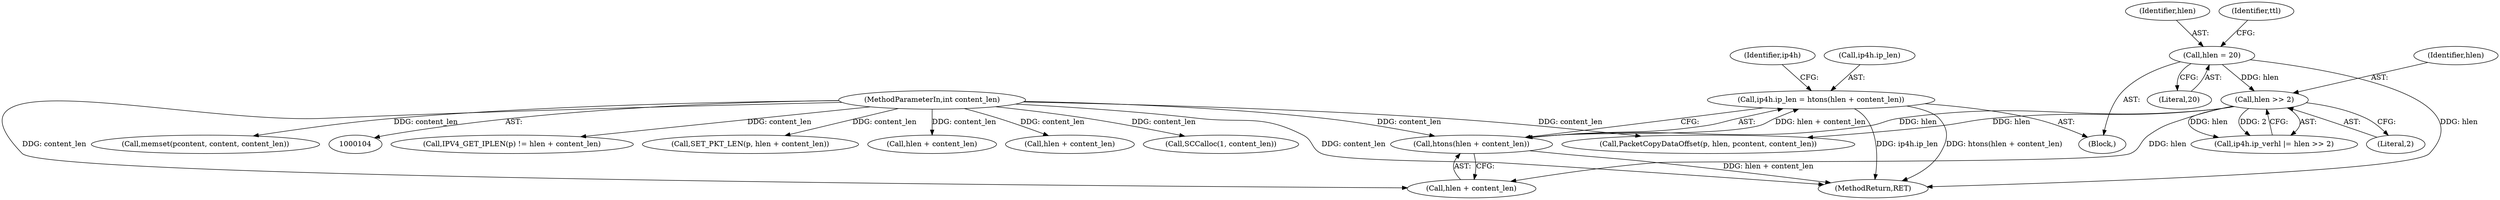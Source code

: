 digraph "1_suricata_4a04f814b15762eb446a5ead4d69d021512df6f8_0@integer" {
"1000163" [label="(Call,ip4h.ip_len = htons(hlen + content_len))"];
"1000167" [label="(Call,htons(hlen + content_len))"];
"1000160" [label="(Call,hlen >> 2)"];
"1000116" [label="(Call,hlen = 20)"];
"1000109" [label="(MethodParameterIn,int content_len)"];
"1000268" [label="(Call,PacketCopyDataOffset(p, hlen, pcontent, content_len))"];
"1000161" [label="(Identifier,hlen)"];
"1000353" [label="(MethodReturn,RET)"];
"1000160" [label="(Call,hlen >> 2)"];
"1000164" [label="(Call,ip4h.ip_len)"];
"1000163" [label="(Call,ip4h.ip_len = htons(hlen + content_len))"];
"1000168" [label="(Call,hlen + content_len)"];
"1000305" [label="(Call,IPV4_GET_IPLEN(p) != hlen + content_len)"];
"1000162" [label="(Literal,2)"];
"1000273" [label="(Call,SET_PKT_LEN(p, hlen + content_len))"];
"1000275" [label="(Call,hlen + content_len)"];
"1000116" [label="(Call,hlen = 20)"];
"1000167" [label="(Call,htons(hlen + content_len))"];
"1000117" [label="(Identifier,hlen)"];
"1000109" [label="(MethodParameterIn,int content_len)"];
"1000308" [label="(Call,hlen + content_len)"];
"1000254" [label="(Call,SCCalloc(1, content_len))"];
"1000173" [label="(Identifier,ip4h)"];
"1000156" [label="(Call,ip4h.ip_verhl |= hlen >> 2)"];
"1000110" [label="(Block,)"];
"1000264" [label="(Call,memset(pcontent, content, content_len))"];
"1000118" [label="(Literal,20)"];
"1000121" [label="(Identifier,ttl)"];
"1000163" -> "1000110"  [label="AST: "];
"1000163" -> "1000167"  [label="CFG: "];
"1000164" -> "1000163"  [label="AST: "];
"1000167" -> "1000163"  [label="AST: "];
"1000173" -> "1000163"  [label="CFG: "];
"1000163" -> "1000353"  [label="DDG: ip4h.ip_len"];
"1000163" -> "1000353"  [label="DDG: htons(hlen + content_len)"];
"1000167" -> "1000163"  [label="DDG: hlen + content_len"];
"1000167" -> "1000168"  [label="CFG: "];
"1000168" -> "1000167"  [label="AST: "];
"1000167" -> "1000353"  [label="DDG: hlen + content_len"];
"1000160" -> "1000167"  [label="DDG: hlen"];
"1000109" -> "1000167"  [label="DDG: content_len"];
"1000160" -> "1000156"  [label="AST: "];
"1000160" -> "1000162"  [label="CFG: "];
"1000161" -> "1000160"  [label="AST: "];
"1000162" -> "1000160"  [label="AST: "];
"1000156" -> "1000160"  [label="CFG: "];
"1000160" -> "1000156"  [label="DDG: hlen"];
"1000160" -> "1000156"  [label="DDG: 2"];
"1000116" -> "1000160"  [label="DDG: hlen"];
"1000160" -> "1000168"  [label="DDG: hlen"];
"1000160" -> "1000268"  [label="DDG: hlen"];
"1000116" -> "1000110"  [label="AST: "];
"1000116" -> "1000118"  [label="CFG: "];
"1000117" -> "1000116"  [label="AST: "];
"1000118" -> "1000116"  [label="AST: "];
"1000121" -> "1000116"  [label="CFG: "];
"1000116" -> "1000353"  [label="DDG: hlen"];
"1000109" -> "1000104"  [label="AST: "];
"1000109" -> "1000353"  [label="DDG: content_len"];
"1000109" -> "1000168"  [label="DDG: content_len"];
"1000109" -> "1000254"  [label="DDG: content_len"];
"1000109" -> "1000264"  [label="DDG: content_len"];
"1000109" -> "1000268"  [label="DDG: content_len"];
"1000109" -> "1000273"  [label="DDG: content_len"];
"1000109" -> "1000275"  [label="DDG: content_len"];
"1000109" -> "1000305"  [label="DDG: content_len"];
"1000109" -> "1000308"  [label="DDG: content_len"];
}
